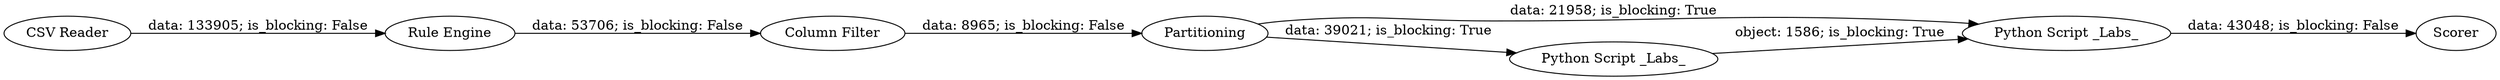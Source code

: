 digraph {
	"8704790188822409545_9" [label="Python Script _Labs_"]
	"8704790188822409545_3" [label="Rule Engine"]
	"8704790188822409545_8" [label=Partitioning]
	"8704790188822409545_10" [label=Scorer]
	"8704790188822409545_2" [label="Column Filter"]
	"8704790188822409545_1" [label="CSV Reader"]
	"8704790188822409545_4" [label="Python Script _Labs_"]
	"8704790188822409545_4" -> "8704790188822409545_9" [label="object: 1586; is_blocking: True"]
	"8704790188822409545_8" -> "8704790188822409545_9" [label="data: 21958; is_blocking: True"]
	"8704790188822409545_1" -> "8704790188822409545_3" [label="data: 133905; is_blocking: False"]
	"8704790188822409545_2" -> "8704790188822409545_8" [label="data: 8965; is_blocking: False"]
	"8704790188822409545_8" -> "8704790188822409545_4" [label="data: 39021; is_blocking: True"]
	"8704790188822409545_3" -> "8704790188822409545_2" [label="data: 53706; is_blocking: False"]
	"8704790188822409545_9" -> "8704790188822409545_10" [label="data: 43048; is_blocking: False"]
	rankdir=LR
}
